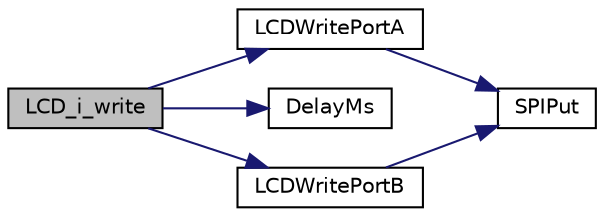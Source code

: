 digraph "LCD_i_write"
{
  edge [fontname="Helvetica",fontsize="10",labelfontname="Helvetica",labelfontsize="10"];
  node [fontname="Helvetica",fontsize="10",shape=record];
  rankdir="LR";
  Node1 [label="LCD_i_write",height=0.2,width=0.4,color="black", fillcolor="grey75", style="filled", fontcolor="black"];
  Node1 -> Node2 [color="midnightblue",fontsize="10",style="solid",fontname="Helvetica"];
  Node2 [label="LCDWritePortA",height=0.2,width=0.4,color="black", fillcolor="white", style="filled",URL="$_wireless_protocols_2_l_c_d_blocking_8c.html#a796037f1ac5c0f01dde3a2136af988f3"];
  Node2 -> Node3 [color="midnightblue",fontsize="10",style="solid",fontname="Helvetica"];
  Node3 [label="SPIPut",height=0.2,width=0.4,color="black", fillcolor="white", style="filled",URL="$_m_s_p_i_8h.html#a41ea9765bf3623f2e3b25c4da46d29f7"];
  Node1 -> Node4 [color="midnightblue",fontsize="10",style="solid",fontname="Helvetica"];
  Node4 [label="DelayMs",height=0.2,width=0.4,color="black", fillcolor="white", style="filled",URL="$_time_delay_8c.html#ac0fb282a454001ee1813601dbb9f1bed"];
  Node1 -> Node5 [color="midnightblue",fontsize="10",style="solid",fontname="Helvetica"];
  Node5 [label="LCDWritePortB",height=0.2,width=0.4,color="black", fillcolor="white", style="filled",URL="$_wireless_protocols_2_l_c_d_blocking_8c.html#a6c4c0b78ba7dbfecffc8b9eb68fc3318"];
  Node5 -> Node3 [color="midnightblue",fontsize="10",style="solid",fontname="Helvetica"];
}
